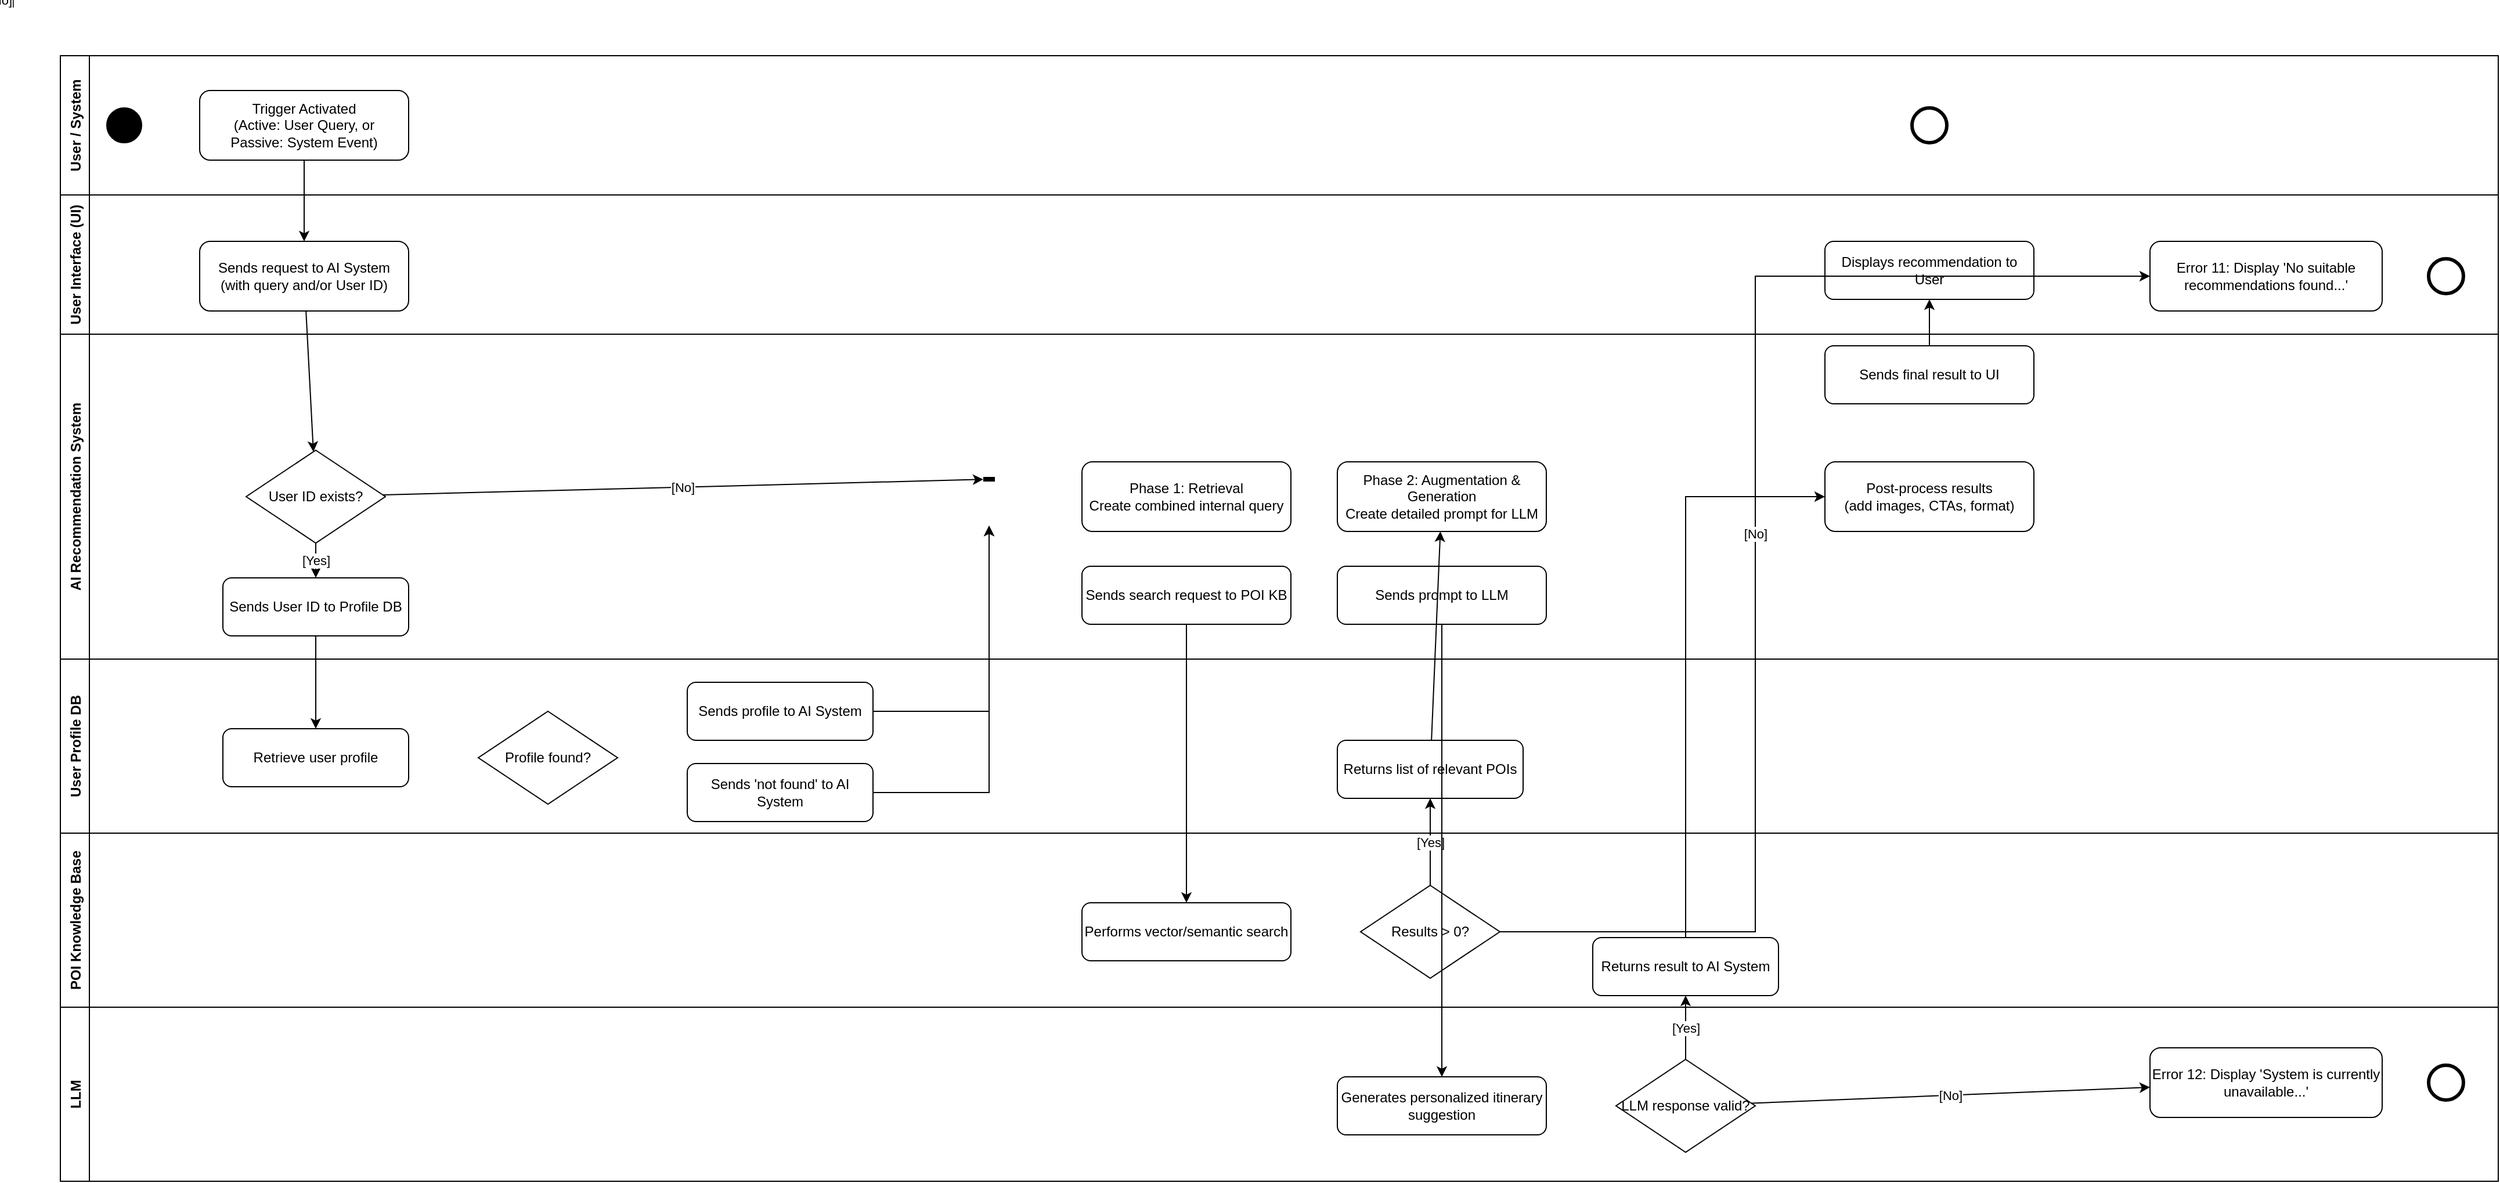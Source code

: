 <mxfile version="28.0.9">
  <diagram name="Page-1" id="Op1lDlvMQwTL3rsVzWHy">
    <mxGraphModel dx="8740" dy="5952" grid="1" gridSize="10" guides="1" tooltips="1" connect="1" arrows="1" fold="1" page="1" pageScale="1" pageWidth="583" pageHeight="827" math="0" shadow="0">
      <root>
        <mxCell id="0" />
        <mxCell id="1" parent="0" />
        <mxCell id="O_iQdXaLC-N60R_olhnX-1" value="User / System" style="swimlane;fontStyle=1;startSize=25;horizontal=0;" vertex="1" parent="1">
          <mxGeometry x="40" y="40" width="2100" height="120" as="geometry" />
        </mxCell>
        <mxCell id="O_iQdXaLC-N60R_olhnX-2" value="User Interface (UI)" style="swimlane;fontStyle=1;startSize=25;horizontal=0;" vertex="1" parent="1">
          <mxGeometry x="40" y="160" width="2100" height="120" as="geometry" />
        </mxCell>
        <mxCell id="O_iQdXaLC-N60R_olhnX-3" value="AI Recommendation System" style="swimlane;fontStyle=1;startSize=25;horizontal=0;" vertex="1" parent="1">
          <mxGeometry x="40" y="280" width="2100" height="280" as="geometry" />
        </mxCell>
        <mxCell id="O_iQdXaLC-N60R_olhnX-4" value="User Profile DB" style="swimlane;fontStyle=1;startSize=25;horizontal=0;" vertex="1" parent="1">
          <mxGeometry x="40" y="560" width="2100" height="150" as="geometry" />
        </mxCell>
        <mxCell id="O_iQdXaLC-N60R_olhnX-5" value="POI Knowledge Base" style="swimlane;fontStyle=1;startSize=25;horizontal=0;" vertex="1" parent="1">
          <mxGeometry x="40" y="710" width="2100" height="150" as="geometry" />
        </mxCell>
        <mxCell id="O_iQdXaLC-N60R_olhnX-6" value="LLM" style="swimlane;fontStyle=1;startSize=25;horizontal=0;" vertex="1" parent="1">
          <mxGeometry x="40" y="860" width="2100" height="150" as="geometry" />
        </mxCell>
        <mxCell id="O_iQdXaLC-N60R_olhnX-7" style="ellipse;whiteSpace=wrap;html=1;aspect=fixed;fillColor=#000000;" vertex="1" parent="1">
          <mxGeometry x="80" y="85" width="30" height="30" as="geometry" />
        </mxCell>
        <mxCell id="O_iQdXaLC-N60R_olhnX-8" value="Trigger Activated&lt;br&gt;(Active: User Query, or&lt;br&gt;Passive: System Event)" style="rounded=1;whiteSpace=wrap;html=1;" vertex="1" parent="1">
          <mxGeometry x="160" y="70" width="180" height="60" as="geometry" />
        </mxCell>
        <mxCell id="O_iQdXaLC-N60R_olhnX-9" value="Sends request to AI System&lt;br&gt;(with query and/or User ID)" style="rounded=1;whiteSpace=wrap;html=1;" vertex="1" parent="1">
          <mxGeometry x="160" y="200" width="180" height="60" as="geometry" />
        </mxCell>
        <mxCell id="O_iQdXaLC-N60R_olhnX-10" value="User ID exists?" style="rhombus;whiteSpace=wrap;html=1;" vertex="1" parent="1">
          <mxGeometry x="200" y="380" width="120" height="80" as="geometry" />
        </mxCell>
        <mxCell id="O_iQdXaLC-N60R_olhnX-11" value="Sends User ID to Profile DB" style="rounded=1;whiteSpace=wrap;html=1;" vertex="1" parent="1">
          <mxGeometry x="180" y="490" width="160" height="50" as="geometry" />
        </mxCell>
        <mxCell id="O_iQdXaLC-N60R_olhnX-12" value="Retrieve user profile" style="rounded=1;whiteSpace=wrap;html=1;" vertex="1" parent="1">
          <mxGeometry x="180" y="620" width="160" height="50" as="geometry" />
        </mxCell>
        <mxCell id="O_iQdXaLC-N60R_olhnX-13" value="Profile found?" style="rhombus;whiteSpace=wrap;html=1;" vertex="1" parent="1">
          <mxGeometry x="400" y="605" width="120" height="80" as="geometry" />
        </mxCell>
        <mxCell id="O_iQdXaLC-N60R_olhnX-14" value="Sends profile to AI System" style="rounded=1;whiteSpace=wrap;html=1;" vertex="1" parent="1">
          <mxGeometry x="580" y="580" width="160" height="50" as="geometry" />
        </mxCell>
        <mxCell id="O_iQdXaLC-N60R_olhnX-15" value="Sends &#39;not found&#39; to AI System" style="rounded=1;whiteSpace=wrap;html=1;" vertex="1" parent="1">
          <mxGeometry x="580" y="650" width="160" height="50" as="geometry" />
        </mxCell>
        <mxCell id="O_iQdXaLC-N60R_olhnX-16" style="shape=line;strokeWidth=4;direction=south;rotation=90;" vertex="1" parent="1">
          <mxGeometry x="800" y="400" width="80" height="10" as="geometry" />
        </mxCell>
        <mxCell id="O_iQdXaLC-N60R_olhnX-17" value="Phase 1: Retrieval&lt;br&gt;Create combined internal query" style="rounded=1;whiteSpace=wrap;html=1;" vertex="1" parent="1">
          <mxGeometry x="920" y="390" width="180" height="60" as="geometry" />
        </mxCell>
        <mxCell id="O_iQdXaLC-N60R_olhnX-18" value="Sends search request to POI KB" style="rounded=1;whiteSpace=wrap;html=1;" vertex="1" parent="1">
          <mxGeometry x="920" y="480" width="180" height="50" as="geometry" />
        </mxCell>
        <mxCell id="O_iQdXaLC-N60R_olhnX-19" value="Performs vector/semantic search" style="rounded=1;whiteSpace=wrap;html=1;" vertex="1" parent="1">
          <mxGeometry x="920" y="770" width="180" height="50" as="geometry" />
        </mxCell>
        <mxCell id="O_iQdXaLC-N60R_olhnX-20" value="Results &gt; 0?" style="rhombus;whiteSpace=wrap;html=1;" vertex="1" parent="1">
          <mxGeometry x="1160" y="755" width="120" height="80" as="geometry" />
        </mxCell>
        <mxCell id="O_iQdXaLC-N60R_olhnX-21" value="Returns list of relevant POIs" style="rounded=1;whiteSpace=wrap;html=1;" vertex="1" parent="1">
          <mxGeometry x="1140" y="630" width="160" height="50" as="geometry" />
        </mxCell>
        <mxCell id="O_iQdXaLC-N60R_olhnX-22" value="Phase 2: Augmentation &amp; Generation&lt;br&gt;Create detailed prompt for LLM" style="rounded=1;whiteSpace=wrap;html=1;" vertex="1" parent="1">
          <mxGeometry x="1140" y="390" width="180" height="60" as="geometry" />
        </mxCell>
        <mxCell id="O_iQdXaLC-N60R_olhnX-23" value="Sends prompt to LLM" style="rounded=1;whiteSpace=wrap;html=1;" vertex="1" parent="1">
          <mxGeometry x="1140" y="480" width="180" height="50" as="geometry" />
        </mxCell>
        <mxCell id="O_iQdXaLC-N60R_olhnX-24" value="Generates personalized itinerary suggestion" style="rounded=1;whiteSpace=wrap;html=1;" vertex="1" parent="1">
          <mxGeometry x="1140" y="920" width="180" height="50" as="geometry" />
        </mxCell>
        <mxCell id="O_iQdXaLC-N60R_olhnX-25" value="LLM response valid?" style="rhombus;whiteSpace=wrap;html=1;" vertex="1" parent="1">
          <mxGeometry x="1380" y="905" width="120" height="80" as="geometry" />
        </mxCell>
        <mxCell id="O_iQdXaLC-N60R_olhnX-26" value="Returns result to AI System" style="rounded=1;whiteSpace=wrap;html=1;" vertex="1" parent="1">
          <mxGeometry x="1360" y="800" width="160" height="50" as="geometry" />
        </mxCell>
        <mxCell id="O_iQdXaLC-N60R_olhnX-27" value="Post-process results&lt;br&gt;(add images, CTAs, format)" style="rounded=1;whiteSpace=wrap;html=1;" vertex="1" parent="1">
          <mxGeometry x="1560" y="390" width="180" height="60" as="geometry" />
        </mxCell>
        <mxCell id="O_iQdXaLC-N60R_olhnX-28" value="Sends final result to UI" style="rounded=1;whiteSpace=wrap;html=1;" vertex="1" parent="1">
          <mxGeometry x="1560" y="290" width="180" height="50" as="geometry" />
        </mxCell>
        <mxCell id="O_iQdXaLC-N60R_olhnX-29" value="Displays recommendation to User" style="rounded=1;whiteSpace=wrap;html=1;" vertex="1" parent="1">
          <mxGeometry x="1560" y="200" width="180" height="50" as="geometry" />
        </mxCell>
        <mxCell id="O_iQdXaLC-N60R_olhnX-30" style="ellipse;whiteSpace=wrap;html=1;aspect=fixed;strokeWidth=3;" vertex="1" parent="1">
          <mxGeometry x="1635" y="85" width="30" height="30" as="geometry" />
        </mxCell>
        <mxCell id="O_iQdXaLC-N60R_olhnX-31" value="Error 11: Display &#39;No suitable recommendations found...&#39;" style="rounded=1;whiteSpace=wrap;html=1;" vertex="1" parent="1">
          <mxGeometry x="1840" y="200" width="200" height="60" as="geometry" />
        </mxCell>
        <mxCell id="O_iQdXaLC-N60R_olhnX-32" value="Error 12: Display &#39;System is currently unavailable...&#39;" style="rounded=1;whiteSpace=wrap;html=1;" vertex="1" parent="1">
          <mxGeometry x="1840" y="895" width="200" height="60" as="geometry" />
        </mxCell>
        <mxCell id="O_iQdXaLC-N60R_olhnX-33" style="ellipse;whiteSpace=wrap;html=1;aspect=fixed;strokeWidth=3;" vertex="1" parent="1">
          <mxGeometry x="2080" y="215" width="30" height="30" as="geometry" />
        </mxCell>
        <mxCell id="O_iQdXaLC-N60R_olhnX-34" style="ellipse;whiteSpace=wrap;html=1;aspect=fixed;strokeWidth=3;" vertex="1" parent="1">
          <mxGeometry x="2080" y="910" width="30" height="30" as="geometry" />
        </mxCell>
        <mxCell id="O_iQdXaLC-N60R_olhnX-35" value="" style="endArrow=classic;html=1;rounded=0;" edge="1" parent="1" source="O_iQdXaLC-N60R_olhnX-7" target="O_iQdXaLC-N60R_olhnX-8" />
        <mxCell id="O_iQdXaLC-N60R_olhnX-36" value="" style="endArrow=classic;html=1;rounded=0;" edge="1" parent="1" source="O_iQdXaLC-N60R_olhnX-8" target="O_iQdXaLC-N60R_olhnX-9">
          <mxGeometry relative="1" as="geometry">
            <mxPoint x="250" y="130" as="sourcePoint" />
            <mxPoint x="250" y="200" as="targetPoint" />
          </mxGeometry>
        </mxCell>
        <mxCell id="O_iQdXaLC-N60R_olhnX-37" value="" style="endArrow=classic;html=1;rounded=0;" edge="1" parent="1" source="O_iQdXaLC-N60R_olhnX-9" target="O_iQdXaLC-N60R_olhnX-10">
          <mxGeometry relative="1" as="geometry">
            <mxPoint x="250" y="260" as="sourcePoint" />
            <mxPoint x="260" y="380" as="targetPoint" />
          </mxGeometry>
        </mxCell>
        <mxCell id="O_iQdXaLC-N60R_olhnX-38" value="[Yes]" style="endArrow=classic;html=1;rounded=0;" edge="1" parent="1" source="O_iQdXaLC-N60R_olhnX-10" target="O_iQdXaLC-N60R_olhnX-11">
          <mxGeometry relative="1" as="geometry">
            <mxPoint x="260" y="460" as="sourcePoint" />
            <mxPoint x="260" y="490" as="targetPoint" />
          </mxGeometry>
        </mxCell>
        <mxCell id="O_iQdXaLC-N60R_olhnX-39" value="" style="endArrow=classic;html=1;rounded=0;" edge="1" parent="1" source="O_iQdXaLC-N60R_olhnX-11" target="O_iQdXaLC-N60R_olhnX-12">
          <mxGeometry relative="1" as="geometry">
            <mxPoint x="260" y="540" as="sourcePoint" />
            <mxPoint x="260" y="620" as="targetPoint" />
          </mxGeometry>
        </mxCell>
        <mxCell id="O_iQdXaLC-N60R_olhnX-40" value="" style="endArrow=classic;html=1;rounded=0;" edge="1" parent="1" source="O_iQdXaLC-N60R_olhnX-12" target="O_iQdXaLC-N60R_olhnX-13" />
        <mxCell id="O_iQdXaLC-N60R_olhnX-41" value="[Yes]" style="endArrow=classic;html=1;rounded=0;" edge="1" parent="1" source="O_iQdXaLC-N60R_olhnX-13" target="O_iQdXaLC-N60R_olhnX-14" />
        <mxCell id="O_iQdXaLC-N60R_olhnX-42" value="[No]" style="endArrow=classic;html=1;rounded=0;" edge="1" parent="1" source="O_iQdXaLC-N60R_olhnX-13" target="O_iQdXaLC-N60R_olhnX-15" />
        <mxCell id="O_iQdXaLC-N60R_olhnX-43" value="" style="endArrow=classic;html=1;rounded=0;" edge="1" parent="1" source="O_iQdXaLC-N60R_olhnX-14" target="O_iQdXaLC-N60R_olhnX-16">
          <mxGeometry relative="1" as="geometry">
            <mxPoint x="740" y="605" as="sourcePoint" />
            <mxPoint x="840" y="405" as="targetPoint" />
            <Array as="points">
              <mxPoint x="840" y="605" />
            </Array>
          </mxGeometry>
        </mxCell>
        <mxCell id="O_iQdXaLC-N60R_olhnX-44" value="" style="endArrow=classic;html=1;rounded=0;" edge="1" parent="1" source="O_iQdXaLC-N60R_olhnX-15" target="O_iQdXaLC-N60R_olhnX-16">
          <mxGeometry relative="1" as="geometry">
            <mxPoint x="740" y="675" as="sourcePoint" />
            <mxPoint x="840" y="405" as="targetPoint" />
            <Array as="points">
              <mxPoint x="840" y="675" />
            </Array>
          </mxGeometry>
        </mxCell>
        <mxCell id="O_iQdXaLC-N60R_olhnX-45" value="[No]" style="endArrow=classic;html=1;rounded=0;" edge="1" parent="1" source="O_iQdXaLC-N60R_olhnX-10" target="O_iQdXaLC-N60R_olhnX-16">
          <mxGeometry relative="1" as="geometry">
            <mxPoint x="320" y="420" as="sourcePoint" />
            <mxPoint x="800" y="405" as="targetPoint" />
          </mxGeometry>
        </mxCell>
        <mxCell id="O_iQdXaLC-N60R_olhnX-46" value="" style="endArrow=classic;html=1;rounded=0;" edge="1" parent="1" source="O_iQdXaLC-N60R_olhnX-16" target="O_iQdXaLC-N60R_olhnX-17" />
        <mxCell id="O_iQdXaLC-N60R_olhnX-47" value="" style="endArrow=classic;html=1;rounded=0;" edge="1" parent="1" source="O_iQdXaLC-N60R_olhnX-17" target="O_iQdXaLC-N60R_olhnX-18" />
        <mxCell id="O_iQdXaLC-N60R_olhnX-48" value="" style="endArrow=classic;html=1;rounded=0;" edge="1" parent="1" source="O_iQdXaLC-N60R_olhnX-18" target="O_iQdXaLC-N60R_olhnX-19">
          <mxGeometry relative="1" as="geometry">
            <mxPoint x="1010" y="530" as="sourcePoint" />
            <mxPoint x="1010" y="770" as="targetPoint" />
          </mxGeometry>
        </mxCell>
        <mxCell id="O_iQdXaLC-N60R_olhnX-49" value="" style="endArrow=classic;html=1;rounded=0;" edge="1" parent="1" source="O_iQdXaLC-N60R_olhnX-19" target="O_iQdXaLC-N60R_olhnX-20" />
        <mxCell id="O_iQdXaLC-N60R_olhnX-50" value="[Yes]" style="endArrow=classic;html=1;rounded=0;" edge="1" parent="1" source="O_iQdXaLC-N60R_olhnX-20" target="O_iQdXaLC-N60R_olhnX-21">
          <mxGeometry relative="1" as="geometry">
            <mxPoint x="1220" y="755" as="sourcePoint" />
            <mxPoint x="1220" y="680" as="targetPoint" />
          </mxGeometry>
        </mxCell>
        <mxCell id="O_iQdXaLC-N60R_olhnX-51" value="" style="endArrow=classic;html=1;rounded=0;" edge="1" parent="1" source="O_iQdXaLC-N60R_olhnX-21" target="O_iQdXaLC-N60R_olhnX-22">
          <mxGeometry relative="1" as="geometry">
            <mxPoint x="1220" y="630" as="sourcePoint" />
            <mxPoint x="1230" y="450" as="targetPoint" />
          </mxGeometry>
        </mxCell>
        <mxCell id="O_iQdXaLC-N60R_olhnX-52" value="" style="endArrow=classic;html=1;rounded=0;" edge="1" parent="1" source="O_iQdXaLC-N60R_olhnX-22" target="O_iQdXaLC-N60R_olhnX-23" />
        <mxCell id="O_iQdXaLC-N60R_olhnX-53" value="" style="endArrow=classic;html=1;rounded=0;" edge="1" parent="1" source="O_iQdXaLC-N60R_olhnX-23" target="O_iQdXaLC-N60R_olhnX-24">
          <mxGeometry relative="1" as="geometry">
            <mxPoint x="1230" y="530" as="sourcePoint" />
            <mxPoint x="1230" y="920" as="targetPoint" />
          </mxGeometry>
        </mxCell>
        <mxCell id="O_iQdXaLC-N60R_olhnX-54" value="" style="endArrow=classic;html=1;rounded=0;" edge="1" parent="1" source="O_iQdXaLC-N60R_olhnX-24" target="O_iQdXaLC-N60R_olhnX-25" />
        <mxCell id="O_iQdXaLC-N60R_olhnX-55" value="[Yes]" style="endArrow=classic;html=1;rounded=0;" edge="1" parent="1" source="O_iQdXaLC-N60R_olhnX-25" target="O_iQdXaLC-N60R_olhnX-26">
          <mxGeometry relative="1" as="geometry">
            <mxPoint x="1440" y="905" as="sourcePoint" />
            <mxPoint x="1440" y="850" as="targetPoint" />
          </mxGeometry>
        </mxCell>
        <mxCell id="O_iQdXaLC-N60R_olhnX-56" value="" style="endArrow=classic;html=1;rounded=0;" edge="1" parent="1" source="O_iQdXaLC-N60R_olhnX-26" target="O_iQdXaLC-N60R_olhnX-27">
          <mxGeometry relative="1" as="geometry">
            <mxPoint x="1440" y="800" as="sourcePoint" />
            <mxPoint x="1650" y="450" as="targetPoint" />
            <Array as="points">
              <mxPoint x="1440" y="420" />
              <mxPoint x="1560" y="420" />
            </Array>
          </mxGeometry>
        </mxCell>
        <mxCell id="O_iQdXaLC-N60R_olhnX-57" value="" style="endArrow=classic;html=1;rounded=0;" edge="1" parent="1" source="O_iQdXaLC-N60R_olhnX-27" target="O_iQdXaLC-N60R_olhnX-28" />
        <mxCell id="O_iQdXaLC-N60R_olhnX-58" value="" style="endArrow=classic;html=1;rounded=0;" edge="1" parent="1" source="O_iQdXaLC-N60R_olhnX-28" target="O_iQdXaLC-N60R_olhnX-29">
          <mxGeometry relative="1" as="geometry">
            <mxPoint x="1650" y="290" as="sourcePoint" />
            <mxPoint x="1650" y="250" as="targetPoint" />
          </mxGeometry>
        </mxCell>
        <mxCell id="O_iQdXaLC-N60R_olhnX-59" value="" style="endArrow=classic;html=1;rounded=0;" edge="1" parent="1" source="O_iQdXaLC-N60R_olhnX-29" target="O_iQdXaLC-N60R_olhnX-30" />
        <mxCell id="O_iQdXaLC-N60R_olhnX-60" value="[No]" style="endArrow=classic;html=1;rounded=0;" edge="1" parent="1" source="O_iQdXaLC-N60R_olhnX-20" target="O_iQdXaLC-N60R_olhnX-31">
          <mxGeometry relative="1" as="geometry">
            <mxPoint x="1280" y="795" as="sourcePoint" />
            <mxPoint x="1840" y="230" as="targetPoint" />
            <Array as="points">
              <mxPoint x="1500" y="795" />
              <mxPoint x="1500" y="230" />
            </Array>
          </mxGeometry>
        </mxCell>
        <mxCell id="O_iQdXaLC-N60R_olhnX-61" value="[No]" style="endArrow=classic;html=1;rounded=0;" edge="1" parent="1" source="O_iQdXaLC-N60R_olhnX-25" target="O_iQdXaLC-N60R_olhnX-32">
          <mxGeometry relative="1" as="geometry">
            <mxPoint x="1500" y="945" as="sourcePoint" />
            <mxPoint x="1840" y="925" as="targetPoint" />
          </mxGeometry>
        </mxCell>
        <mxCell id="O_iQdXaLC-N60R_olhnX-62" value="" style="endArrow=classic;html=1;rounded=0;" edge="1" parent="1" source="O_iQdXaLC-N60R_olhnX-31" target="O_iQdXaLC-N60R_olhnX-33" />
        <mxCell id="O_iQdXaLC-N60R_olhnX-63" value="" style="endArrow=classic;html=1;rounded=0;" edge="1" parent="1" source="O_iQdXaLC-N60R_olhnX-32" target="O_iQdXaLC-N60R_olhnX-34" />
      </root>
    </mxGraphModel>
  </diagram>
</mxfile>
